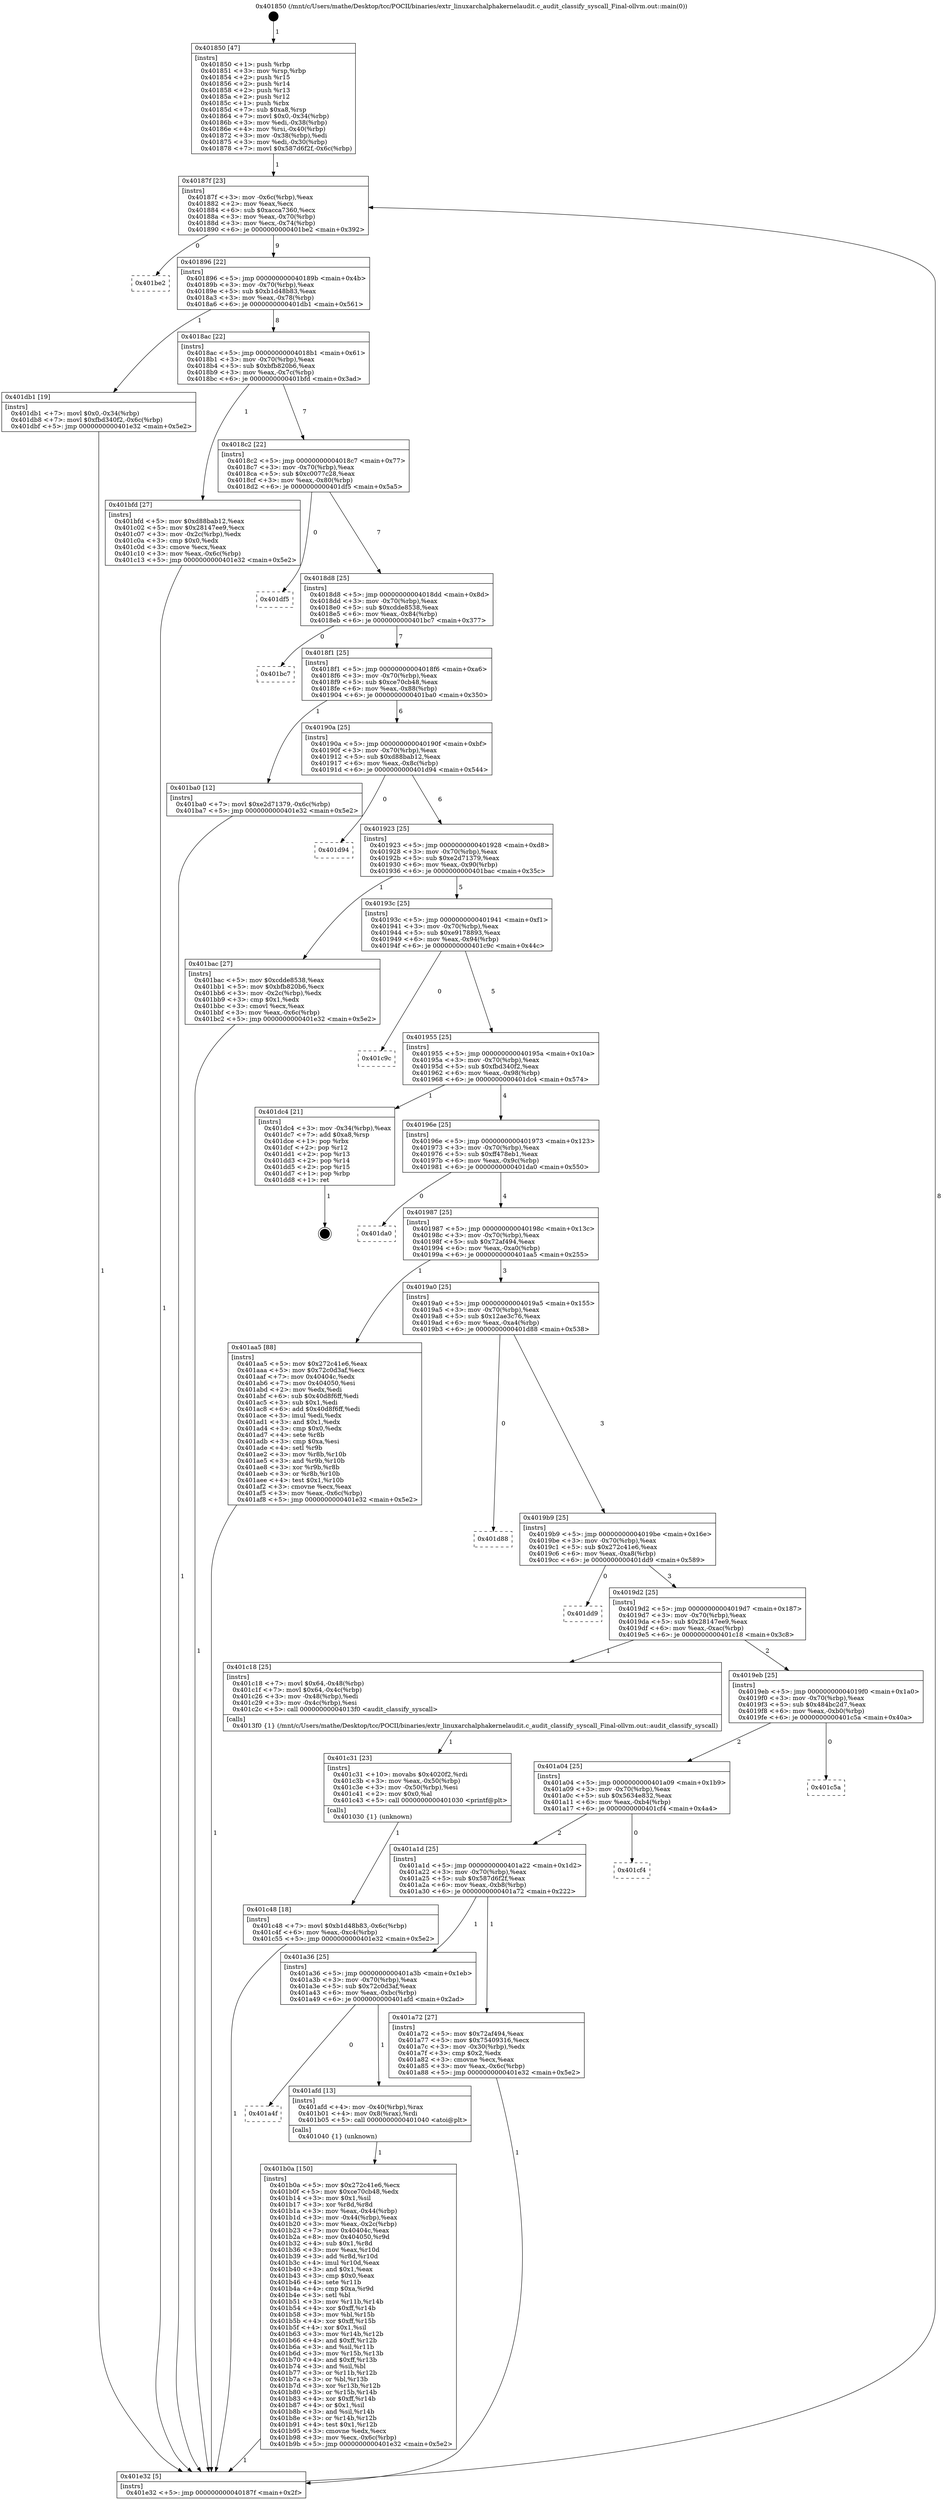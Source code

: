 digraph "0x401850" {
  label = "0x401850 (/mnt/c/Users/mathe/Desktop/tcc/POCII/binaries/extr_linuxarchalphakernelaudit.c_audit_classify_syscall_Final-ollvm.out::main(0))"
  labelloc = "t"
  node[shape=record]

  Entry [label="",width=0.3,height=0.3,shape=circle,fillcolor=black,style=filled]
  "0x40187f" [label="{
     0x40187f [23]\l
     | [instrs]\l
     &nbsp;&nbsp;0x40187f \<+3\>: mov -0x6c(%rbp),%eax\l
     &nbsp;&nbsp;0x401882 \<+2\>: mov %eax,%ecx\l
     &nbsp;&nbsp;0x401884 \<+6\>: sub $0xacca7360,%ecx\l
     &nbsp;&nbsp;0x40188a \<+3\>: mov %eax,-0x70(%rbp)\l
     &nbsp;&nbsp;0x40188d \<+3\>: mov %ecx,-0x74(%rbp)\l
     &nbsp;&nbsp;0x401890 \<+6\>: je 0000000000401be2 \<main+0x392\>\l
  }"]
  "0x401be2" [label="{
     0x401be2\l
  }", style=dashed]
  "0x401896" [label="{
     0x401896 [22]\l
     | [instrs]\l
     &nbsp;&nbsp;0x401896 \<+5\>: jmp 000000000040189b \<main+0x4b\>\l
     &nbsp;&nbsp;0x40189b \<+3\>: mov -0x70(%rbp),%eax\l
     &nbsp;&nbsp;0x40189e \<+5\>: sub $0xb1d48b83,%eax\l
     &nbsp;&nbsp;0x4018a3 \<+3\>: mov %eax,-0x78(%rbp)\l
     &nbsp;&nbsp;0x4018a6 \<+6\>: je 0000000000401db1 \<main+0x561\>\l
  }"]
  Exit [label="",width=0.3,height=0.3,shape=circle,fillcolor=black,style=filled,peripheries=2]
  "0x401db1" [label="{
     0x401db1 [19]\l
     | [instrs]\l
     &nbsp;&nbsp;0x401db1 \<+7\>: movl $0x0,-0x34(%rbp)\l
     &nbsp;&nbsp;0x401db8 \<+7\>: movl $0xfbd340f2,-0x6c(%rbp)\l
     &nbsp;&nbsp;0x401dbf \<+5\>: jmp 0000000000401e32 \<main+0x5e2\>\l
  }"]
  "0x4018ac" [label="{
     0x4018ac [22]\l
     | [instrs]\l
     &nbsp;&nbsp;0x4018ac \<+5\>: jmp 00000000004018b1 \<main+0x61\>\l
     &nbsp;&nbsp;0x4018b1 \<+3\>: mov -0x70(%rbp),%eax\l
     &nbsp;&nbsp;0x4018b4 \<+5\>: sub $0xbfb820b6,%eax\l
     &nbsp;&nbsp;0x4018b9 \<+3\>: mov %eax,-0x7c(%rbp)\l
     &nbsp;&nbsp;0x4018bc \<+6\>: je 0000000000401bfd \<main+0x3ad\>\l
  }"]
  "0x401c48" [label="{
     0x401c48 [18]\l
     | [instrs]\l
     &nbsp;&nbsp;0x401c48 \<+7\>: movl $0xb1d48b83,-0x6c(%rbp)\l
     &nbsp;&nbsp;0x401c4f \<+6\>: mov %eax,-0xc4(%rbp)\l
     &nbsp;&nbsp;0x401c55 \<+5\>: jmp 0000000000401e32 \<main+0x5e2\>\l
  }"]
  "0x401bfd" [label="{
     0x401bfd [27]\l
     | [instrs]\l
     &nbsp;&nbsp;0x401bfd \<+5\>: mov $0xd88bab12,%eax\l
     &nbsp;&nbsp;0x401c02 \<+5\>: mov $0x28147ee9,%ecx\l
     &nbsp;&nbsp;0x401c07 \<+3\>: mov -0x2c(%rbp),%edx\l
     &nbsp;&nbsp;0x401c0a \<+3\>: cmp $0x0,%edx\l
     &nbsp;&nbsp;0x401c0d \<+3\>: cmove %ecx,%eax\l
     &nbsp;&nbsp;0x401c10 \<+3\>: mov %eax,-0x6c(%rbp)\l
     &nbsp;&nbsp;0x401c13 \<+5\>: jmp 0000000000401e32 \<main+0x5e2\>\l
  }"]
  "0x4018c2" [label="{
     0x4018c2 [22]\l
     | [instrs]\l
     &nbsp;&nbsp;0x4018c2 \<+5\>: jmp 00000000004018c7 \<main+0x77\>\l
     &nbsp;&nbsp;0x4018c7 \<+3\>: mov -0x70(%rbp),%eax\l
     &nbsp;&nbsp;0x4018ca \<+5\>: sub $0xc0077c28,%eax\l
     &nbsp;&nbsp;0x4018cf \<+3\>: mov %eax,-0x80(%rbp)\l
     &nbsp;&nbsp;0x4018d2 \<+6\>: je 0000000000401df5 \<main+0x5a5\>\l
  }"]
  "0x401c31" [label="{
     0x401c31 [23]\l
     | [instrs]\l
     &nbsp;&nbsp;0x401c31 \<+10\>: movabs $0x4020f2,%rdi\l
     &nbsp;&nbsp;0x401c3b \<+3\>: mov %eax,-0x50(%rbp)\l
     &nbsp;&nbsp;0x401c3e \<+3\>: mov -0x50(%rbp),%esi\l
     &nbsp;&nbsp;0x401c41 \<+2\>: mov $0x0,%al\l
     &nbsp;&nbsp;0x401c43 \<+5\>: call 0000000000401030 \<printf@plt\>\l
     | [calls]\l
     &nbsp;&nbsp;0x401030 \{1\} (unknown)\l
  }"]
  "0x401df5" [label="{
     0x401df5\l
  }", style=dashed]
  "0x4018d8" [label="{
     0x4018d8 [25]\l
     | [instrs]\l
     &nbsp;&nbsp;0x4018d8 \<+5\>: jmp 00000000004018dd \<main+0x8d\>\l
     &nbsp;&nbsp;0x4018dd \<+3\>: mov -0x70(%rbp),%eax\l
     &nbsp;&nbsp;0x4018e0 \<+5\>: sub $0xcdde8538,%eax\l
     &nbsp;&nbsp;0x4018e5 \<+6\>: mov %eax,-0x84(%rbp)\l
     &nbsp;&nbsp;0x4018eb \<+6\>: je 0000000000401bc7 \<main+0x377\>\l
  }"]
  "0x401b0a" [label="{
     0x401b0a [150]\l
     | [instrs]\l
     &nbsp;&nbsp;0x401b0a \<+5\>: mov $0x272c41e6,%ecx\l
     &nbsp;&nbsp;0x401b0f \<+5\>: mov $0xce70cb48,%edx\l
     &nbsp;&nbsp;0x401b14 \<+3\>: mov $0x1,%sil\l
     &nbsp;&nbsp;0x401b17 \<+3\>: xor %r8d,%r8d\l
     &nbsp;&nbsp;0x401b1a \<+3\>: mov %eax,-0x44(%rbp)\l
     &nbsp;&nbsp;0x401b1d \<+3\>: mov -0x44(%rbp),%eax\l
     &nbsp;&nbsp;0x401b20 \<+3\>: mov %eax,-0x2c(%rbp)\l
     &nbsp;&nbsp;0x401b23 \<+7\>: mov 0x40404c,%eax\l
     &nbsp;&nbsp;0x401b2a \<+8\>: mov 0x404050,%r9d\l
     &nbsp;&nbsp;0x401b32 \<+4\>: sub $0x1,%r8d\l
     &nbsp;&nbsp;0x401b36 \<+3\>: mov %eax,%r10d\l
     &nbsp;&nbsp;0x401b39 \<+3\>: add %r8d,%r10d\l
     &nbsp;&nbsp;0x401b3c \<+4\>: imul %r10d,%eax\l
     &nbsp;&nbsp;0x401b40 \<+3\>: and $0x1,%eax\l
     &nbsp;&nbsp;0x401b43 \<+3\>: cmp $0x0,%eax\l
     &nbsp;&nbsp;0x401b46 \<+4\>: sete %r11b\l
     &nbsp;&nbsp;0x401b4a \<+4\>: cmp $0xa,%r9d\l
     &nbsp;&nbsp;0x401b4e \<+3\>: setl %bl\l
     &nbsp;&nbsp;0x401b51 \<+3\>: mov %r11b,%r14b\l
     &nbsp;&nbsp;0x401b54 \<+4\>: xor $0xff,%r14b\l
     &nbsp;&nbsp;0x401b58 \<+3\>: mov %bl,%r15b\l
     &nbsp;&nbsp;0x401b5b \<+4\>: xor $0xff,%r15b\l
     &nbsp;&nbsp;0x401b5f \<+4\>: xor $0x1,%sil\l
     &nbsp;&nbsp;0x401b63 \<+3\>: mov %r14b,%r12b\l
     &nbsp;&nbsp;0x401b66 \<+4\>: and $0xff,%r12b\l
     &nbsp;&nbsp;0x401b6a \<+3\>: and %sil,%r11b\l
     &nbsp;&nbsp;0x401b6d \<+3\>: mov %r15b,%r13b\l
     &nbsp;&nbsp;0x401b70 \<+4\>: and $0xff,%r13b\l
     &nbsp;&nbsp;0x401b74 \<+3\>: and %sil,%bl\l
     &nbsp;&nbsp;0x401b77 \<+3\>: or %r11b,%r12b\l
     &nbsp;&nbsp;0x401b7a \<+3\>: or %bl,%r13b\l
     &nbsp;&nbsp;0x401b7d \<+3\>: xor %r13b,%r12b\l
     &nbsp;&nbsp;0x401b80 \<+3\>: or %r15b,%r14b\l
     &nbsp;&nbsp;0x401b83 \<+4\>: xor $0xff,%r14b\l
     &nbsp;&nbsp;0x401b87 \<+4\>: or $0x1,%sil\l
     &nbsp;&nbsp;0x401b8b \<+3\>: and %sil,%r14b\l
     &nbsp;&nbsp;0x401b8e \<+3\>: or %r14b,%r12b\l
     &nbsp;&nbsp;0x401b91 \<+4\>: test $0x1,%r12b\l
     &nbsp;&nbsp;0x401b95 \<+3\>: cmovne %edx,%ecx\l
     &nbsp;&nbsp;0x401b98 \<+3\>: mov %ecx,-0x6c(%rbp)\l
     &nbsp;&nbsp;0x401b9b \<+5\>: jmp 0000000000401e32 \<main+0x5e2\>\l
  }"]
  "0x401bc7" [label="{
     0x401bc7\l
  }", style=dashed]
  "0x4018f1" [label="{
     0x4018f1 [25]\l
     | [instrs]\l
     &nbsp;&nbsp;0x4018f1 \<+5\>: jmp 00000000004018f6 \<main+0xa6\>\l
     &nbsp;&nbsp;0x4018f6 \<+3\>: mov -0x70(%rbp),%eax\l
     &nbsp;&nbsp;0x4018f9 \<+5\>: sub $0xce70cb48,%eax\l
     &nbsp;&nbsp;0x4018fe \<+6\>: mov %eax,-0x88(%rbp)\l
     &nbsp;&nbsp;0x401904 \<+6\>: je 0000000000401ba0 \<main+0x350\>\l
  }"]
  "0x401a4f" [label="{
     0x401a4f\l
  }", style=dashed]
  "0x401ba0" [label="{
     0x401ba0 [12]\l
     | [instrs]\l
     &nbsp;&nbsp;0x401ba0 \<+7\>: movl $0xe2d71379,-0x6c(%rbp)\l
     &nbsp;&nbsp;0x401ba7 \<+5\>: jmp 0000000000401e32 \<main+0x5e2\>\l
  }"]
  "0x40190a" [label="{
     0x40190a [25]\l
     | [instrs]\l
     &nbsp;&nbsp;0x40190a \<+5\>: jmp 000000000040190f \<main+0xbf\>\l
     &nbsp;&nbsp;0x40190f \<+3\>: mov -0x70(%rbp),%eax\l
     &nbsp;&nbsp;0x401912 \<+5\>: sub $0xd88bab12,%eax\l
     &nbsp;&nbsp;0x401917 \<+6\>: mov %eax,-0x8c(%rbp)\l
     &nbsp;&nbsp;0x40191d \<+6\>: je 0000000000401d94 \<main+0x544\>\l
  }"]
  "0x401afd" [label="{
     0x401afd [13]\l
     | [instrs]\l
     &nbsp;&nbsp;0x401afd \<+4\>: mov -0x40(%rbp),%rax\l
     &nbsp;&nbsp;0x401b01 \<+4\>: mov 0x8(%rax),%rdi\l
     &nbsp;&nbsp;0x401b05 \<+5\>: call 0000000000401040 \<atoi@plt\>\l
     | [calls]\l
     &nbsp;&nbsp;0x401040 \{1\} (unknown)\l
  }"]
  "0x401d94" [label="{
     0x401d94\l
  }", style=dashed]
  "0x401923" [label="{
     0x401923 [25]\l
     | [instrs]\l
     &nbsp;&nbsp;0x401923 \<+5\>: jmp 0000000000401928 \<main+0xd8\>\l
     &nbsp;&nbsp;0x401928 \<+3\>: mov -0x70(%rbp),%eax\l
     &nbsp;&nbsp;0x40192b \<+5\>: sub $0xe2d71379,%eax\l
     &nbsp;&nbsp;0x401930 \<+6\>: mov %eax,-0x90(%rbp)\l
     &nbsp;&nbsp;0x401936 \<+6\>: je 0000000000401bac \<main+0x35c\>\l
  }"]
  "0x401850" [label="{
     0x401850 [47]\l
     | [instrs]\l
     &nbsp;&nbsp;0x401850 \<+1\>: push %rbp\l
     &nbsp;&nbsp;0x401851 \<+3\>: mov %rsp,%rbp\l
     &nbsp;&nbsp;0x401854 \<+2\>: push %r15\l
     &nbsp;&nbsp;0x401856 \<+2\>: push %r14\l
     &nbsp;&nbsp;0x401858 \<+2\>: push %r13\l
     &nbsp;&nbsp;0x40185a \<+2\>: push %r12\l
     &nbsp;&nbsp;0x40185c \<+1\>: push %rbx\l
     &nbsp;&nbsp;0x40185d \<+7\>: sub $0xa8,%rsp\l
     &nbsp;&nbsp;0x401864 \<+7\>: movl $0x0,-0x34(%rbp)\l
     &nbsp;&nbsp;0x40186b \<+3\>: mov %edi,-0x38(%rbp)\l
     &nbsp;&nbsp;0x40186e \<+4\>: mov %rsi,-0x40(%rbp)\l
     &nbsp;&nbsp;0x401872 \<+3\>: mov -0x38(%rbp),%edi\l
     &nbsp;&nbsp;0x401875 \<+3\>: mov %edi,-0x30(%rbp)\l
     &nbsp;&nbsp;0x401878 \<+7\>: movl $0x587d6f2f,-0x6c(%rbp)\l
  }"]
  "0x401bac" [label="{
     0x401bac [27]\l
     | [instrs]\l
     &nbsp;&nbsp;0x401bac \<+5\>: mov $0xcdde8538,%eax\l
     &nbsp;&nbsp;0x401bb1 \<+5\>: mov $0xbfb820b6,%ecx\l
     &nbsp;&nbsp;0x401bb6 \<+3\>: mov -0x2c(%rbp),%edx\l
     &nbsp;&nbsp;0x401bb9 \<+3\>: cmp $0x1,%edx\l
     &nbsp;&nbsp;0x401bbc \<+3\>: cmovl %ecx,%eax\l
     &nbsp;&nbsp;0x401bbf \<+3\>: mov %eax,-0x6c(%rbp)\l
     &nbsp;&nbsp;0x401bc2 \<+5\>: jmp 0000000000401e32 \<main+0x5e2\>\l
  }"]
  "0x40193c" [label="{
     0x40193c [25]\l
     | [instrs]\l
     &nbsp;&nbsp;0x40193c \<+5\>: jmp 0000000000401941 \<main+0xf1\>\l
     &nbsp;&nbsp;0x401941 \<+3\>: mov -0x70(%rbp),%eax\l
     &nbsp;&nbsp;0x401944 \<+5\>: sub $0xe9178893,%eax\l
     &nbsp;&nbsp;0x401949 \<+6\>: mov %eax,-0x94(%rbp)\l
     &nbsp;&nbsp;0x40194f \<+6\>: je 0000000000401c9c \<main+0x44c\>\l
  }"]
  "0x401e32" [label="{
     0x401e32 [5]\l
     | [instrs]\l
     &nbsp;&nbsp;0x401e32 \<+5\>: jmp 000000000040187f \<main+0x2f\>\l
  }"]
  "0x401c9c" [label="{
     0x401c9c\l
  }", style=dashed]
  "0x401955" [label="{
     0x401955 [25]\l
     | [instrs]\l
     &nbsp;&nbsp;0x401955 \<+5\>: jmp 000000000040195a \<main+0x10a\>\l
     &nbsp;&nbsp;0x40195a \<+3\>: mov -0x70(%rbp),%eax\l
     &nbsp;&nbsp;0x40195d \<+5\>: sub $0xfbd340f2,%eax\l
     &nbsp;&nbsp;0x401962 \<+6\>: mov %eax,-0x98(%rbp)\l
     &nbsp;&nbsp;0x401968 \<+6\>: je 0000000000401dc4 \<main+0x574\>\l
  }"]
  "0x401a36" [label="{
     0x401a36 [25]\l
     | [instrs]\l
     &nbsp;&nbsp;0x401a36 \<+5\>: jmp 0000000000401a3b \<main+0x1eb\>\l
     &nbsp;&nbsp;0x401a3b \<+3\>: mov -0x70(%rbp),%eax\l
     &nbsp;&nbsp;0x401a3e \<+5\>: sub $0x72c0d3af,%eax\l
     &nbsp;&nbsp;0x401a43 \<+6\>: mov %eax,-0xbc(%rbp)\l
     &nbsp;&nbsp;0x401a49 \<+6\>: je 0000000000401afd \<main+0x2ad\>\l
  }"]
  "0x401dc4" [label="{
     0x401dc4 [21]\l
     | [instrs]\l
     &nbsp;&nbsp;0x401dc4 \<+3\>: mov -0x34(%rbp),%eax\l
     &nbsp;&nbsp;0x401dc7 \<+7\>: add $0xa8,%rsp\l
     &nbsp;&nbsp;0x401dce \<+1\>: pop %rbx\l
     &nbsp;&nbsp;0x401dcf \<+2\>: pop %r12\l
     &nbsp;&nbsp;0x401dd1 \<+2\>: pop %r13\l
     &nbsp;&nbsp;0x401dd3 \<+2\>: pop %r14\l
     &nbsp;&nbsp;0x401dd5 \<+2\>: pop %r15\l
     &nbsp;&nbsp;0x401dd7 \<+1\>: pop %rbp\l
     &nbsp;&nbsp;0x401dd8 \<+1\>: ret\l
  }"]
  "0x40196e" [label="{
     0x40196e [25]\l
     | [instrs]\l
     &nbsp;&nbsp;0x40196e \<+5\>: jmp 0000000000401973 \<main+0x123\>\l
     &nbsp;&nbsp;0x401973 \<+3\>: mov -0x70(%rbp),%eax\l
     &nbsp;&nbsp;0x401976 \<+5\>: sub $0xff478eb1,%eax\l
     &nbsp;&nbsp;0x40197b \<+6\>: mov %eax,-0x9c(%rbp)\l
     &nbsp;&nbsp;0x401981 \<+6\>: je 0000000000401da0 \<main+0x550\>\l
  }"]
  "0x401a72" [label="{
     0x401a72 [27]\l
     | [instrs]\l
     &nbsp;&nbsp;0x401a72 \<+5\>: mov $0x72af494,%eax\l
     &nbsp;&nbsp;0x401a77 \<+5\>: mov $0x75409316,%ecx\l
     &nbsp;&nbsp;0x401a7c \<+3\>: mov -0x30(%rbp),%edx\l
     &nbsp;&nbsp;0x401a7f \<+3\>: cmp $0x2,%edx\l
     &nbsp;&nbsp;0x401a82 \<+3\>: cmovne %ecx,%eax\l
     &nbsp;&nbsp;0x401a85 \<+3\>: mov %eax,-0x6c(%rbp)\l
     &nbsp;&nbsp;0x401a88 \<+5\>: jmp 0000000000401e32 \<main+0x5e2\>\l
  }"]
  "0x401da0" [label="{
     0x401da0\l
  }", style=dashed]
  "0x401987" [label="{
     0x401987 [25]\l
     | [instrs]\l
     &nbsp;&nbsp;0x401987 \<+5\>: jmp 000000000040198c \<main+0x13c\>\l
     &nbsp;&nbsp;0x40198c \<+3\>: mov -0x70(%rbp),%eax\l
     &nbsp;&nbsp;0x40198f \<+5\>: sub $0x72af494,%eax\l
     &nbsp;&nbsp;0x401994 \<+6\>: mov %eax,-0xa0(%rbp)\l
     &nbsp;&nbsp;0x40199a \<+6\>: je 0000000000401aa5 \<main+0x255\>\l
  }"]
  "0x401a1d" [label="{
     0x401a1d [25]\l
     | [instrs]\l
     &nbsp;&nbsp;0x401a1d \<+5\>: jmp 0000000000401a22 \<main+0x1d2\>\l
     &nbsp;&nbsp;0x401a22 \<+3\>: mov -0x70(%rbp),%eax\l
     &nbsp;&nbsp;0x401a25 \<+5\>: sub $0x587d6f2f,%eax\l
     &nbsp;&nbsp;0x401a2a \<+6\>: mov %eax,-0xb8(%rbp)\l
     &nbsp;&nbsp;0x401a30 \<+6\>: je 0000000000401a72 \<main+0x222\>\l
  }"]
  "0x401aa5" [label="{
     0x401aa5 [88]\l
     | [instrs]\l
     &nbsp;&nbsp;0x401aa5 \<+5\>: mov $0x272c41e6,%eax\l
     &nbsp;&nbsp;0x401aaa \<+5\>: mov $0x72c0d3af,%ecx\l
     &nbsp;&nbsp;0x401aaf \<+7\>: mov 0x40404c,%edx\l
     &nbsp;&nbsp;0x401ab6 \<+7\>: mov 0x404050,%esi\l
     &nbsp;&nbsp;0x401abd \<+2\>: mov %edx,%edi\l
     &nbsp;&nbsp;0x401abf \<+6\>: sub $0x40d8f6ff,%edi\l
     &nbsp;&nbsp;0x401ac5 \<+3\>: sub $0x1,%edi\l
     &nbsp;&nbsp;0x401ac8 \<+6\>: add $0x40d8f6ff,%edi\l
     &nbsp;&nbsp;0x401ace \<+3\>: imul %edi,%edx\l
     &nbsp;&nbsp;0x401ad1 \<+3\>: and $0x1,%edx\l
     &nbsp;&nbsp;0x401ad4 \<+3\>: cmp $0x0,%edx\l
     &nbsp;&nbsp;0x401ad7 \<+4\>: sete %r8b\l
     &nbsp;&nbsp;0x401adb \<+3\>: cmp $0xa,%esi\l
     &nbsp;&nbsp;0x401ade \<+4\>: setl %r9b\l
     &nbsp;&nbsp;0x401ae2 \<+3\>: mov %r8b,%r10b\l
     &nbsp;&nbsp;0x401ae5 \<+3\>: and %r9b,%r10b\l
     &nbsp;&nbsp;0x401ae8 \<+3\>: xor %r9b,%r8b\l
     &nbsp;&nbsp;0x401aeb \<+3\>: or %r8b,%r10b\l
     &nbsp;&nbsp;0x401aee \<+4\>: test $0x1,%r10b\l
     &nbsp;&nbsp;0x401af2 \<+3\>: cmovne %ecx,%eax\l
     &nbsp;&nbsp;0x401af5 \<+3\>: mov %eax,-0x6c(%rbp)\l
     &nbsp;&nbsp;0x401af8 \<+5\>: jmp 0000000000401e32 \<main+0x5e2\>\l
  }"]
  "0x4019a0" [label="{
     0x4019a0 [25]\l
     | [instrs]\l
     &nbsp;&nbsp;0x4019a0 \<+5\>: jmp 00000000004019a5 \<main+0x155\>\l
     &nbsp;&nbsp;0x4019a5 \<+3\>: mov -0x70(%rbp),%eax\l
     &nbsp;&nbsp;0x4019a8 \<+5\>: sub $0x12ae3c76,%eax\l
     &nbsp;&nbsp;0x4019ad \<+6\>: mov %eax,-0xa4(%rbp)\l
     &nbsp;&nbsp;0x4019b3 \<+6\>: je 0000000000401d88 \<main+0x538\>\l
  }"]
  "0x401cf4" [label="{
     0x401cf4\l
  }", style=dashed]
  "0x401d88" [label="{
     0x401d88\l
  }", style=dashed]
  "0x4019b9" [label="{
     0x4019b9 [25]\l
     | [instrs]\l
     &nbsp;&nbsp;0x4019b9 \<+5\>: jmp 00000000004019be \<main+0x16e\>\l
     &nbsp;&nbsp;0x4019be \<+3\>: mov -0x70(%rbp),%eax\l
     &nbsp;&nbsp;0x4019c1 \<+5\>: sub $0x272c41e6,%eax\l
     &nbsp;&nbsp;0x4019c6 \<+6\>: mov %eax,-0xa8(%rbp)\l
     &nbsp;&nbsp;0x4019cc \<+6\>: je 0000000000401dd9 \<main+0x589\>\l
  }"]
  "0x401a04" [label="{
     0x401a04 [25]\l
     | [instrs]\l
     &nbsp;&nbsp;0x401a04 \<+5\>: jmp 0000000000401a09 \<main+0x1b9\>\l
     &nbsp;&nbsp;0x401a09 \<+3\>: mov -0x70(%rbp),%eax\l
     &nbsp;&nbsp;0x401a0c \<+5\>: sub $0x5634e832,%eax\l
     &nbsp;&nbsp;0x401a11 \<+6\>: mov %eax,-0xb4(%rbp)\l
     &nbsp;&nbsp;0x401a17 \<+6\>: je 0000000000401cf4 \<main+0x4a4\>\l
  }"]
  "0x401dd9" [label="{
     0x401dd9\l
  }", style=dashed]
  "0x4019d2" [label="{
     0x4019d2 [25]\l
     | [instrs]\l
     &nbsp;&nbsp;0x4019d2 \<+5\>: jmp 00000000004019d7 \<main+0x187\>\l
     &nbsp;&nbsp;0x4019d7 \<+3\>: mov -0x70(%rbp),%eax\l
     &nbsp;&nbsp;0x4019da \<+5\>: sub $0x28147ee9,%eax\l
     &nbsp;&nbsp;0x4019df \<+6\>: mov %eax,-0xac(%rbp)\l
     &nbsp;&nbsp;0x4019e5 \<+6\>: je 0000000000401c18 \<main+0x3c8\>\l
  }"]
  "0x401c5a" [label="{
     0x401c5a\l
  }", style=dashed]
  "0x401c18" [label="{
     0x401c18 [25]\l
     | [instrs]\l
     &nbsp;&nbsp;0x401c18 \<+7\>: movl $0x64,-0x48(%rbp)\l
     &nbsp;&nbsp;0x401c1f \<+7\>: movl $0x64,-0x4c(%rbp)\l
     &nbsp;&nbsp;0x401c26 \<+3\>: mov -0x48(%rbp),%edi\l
     &nbsp;&nbsp;0x401c29 \<+3\>: mov -0x4c(%rbp),%esi\l
     &nbsp;&nbsp;0x401c2c \<+5\>: call 00000000004013f0 \<audit_classify_syscall\>\l
     | [calls]\l
     &nbsp;&nbsp;0x4013f0 \{1\} (/mnt/c/Users/mathe/Desktop/tcc/POCII/binaries/extr_linuxarchalphakernelaudit.c_audit_classify_syscall_Final-ollvm.out::audit_classify_syscall)\l
  }"]
  "0x4019eb" [label="{
     0x4019eb [25]\l
     | [instrs]\l
     &nbsp;&nbsp;0x4019eb \<+5\>: jmp 00000000004019f0 \<main+0x1a0\>\l
     &nbsp;&nbsp;0x4019f0 \<+3\>: mov -0x70(%rbp),%eax\l
     &nbsp;&nbsp;0x4019f3 \<+5\>: sub $0x484bc2d7,%eax\l
     &nbsp;&nbsp;0x4019f8 \<+6\>: mov %eax,-0xb0(%rbp)\l
     &nbsp;&nbsp;0x4019fe \<+6\>: je 0000000000401c5a \<main+0x40a\>\l
  }"]
  Entry -> "0x401850" [label=" 1"]
  "0x40187f" -> "0x401be2" [label=" 0"]
  "0x40187f" -> "0x401896" [label=" 9"]
  "0x401dc4" -> Exit [label=" 1"]
  "0x401896" -> "0x401db1" [label=" 1"]
  "0x401896" -> "0x4018ac" [label=" 8"]
  "0x401db1" -> "0x401e32" [label=" 1"]
  "0x4018ac" -> "0x401bfd" [label=" 1"]
  "0x4018ac" -> "0x4018c2" [label=" 7"]
  "0x401c48" -> "0x401e32" [label=" 1"]
  "0x4018c2" -> "0x401df5" [label=" 0"]
  "0x4018c2" -> "0x4018d8" [label=" 7"]
  "0x401c31" -> "0x401c48" [label=" 1"]
  "0x4018d8" -> "0x401bc7" [label=" 0"]
  "0x4018d8" -> "0x4018f1" [label=" 7"]
  "0x401c18" -> "0x401c31" [label=" 1"]
  "0x4018f1" -> "0x401ba0" [label=" 1"]
  "0x4018f1" -> "0x40190a" [label=" 6"]
  "0x401bfd" -> "0x401e32" [label=" 1"]
  "0x40190a" -> "0x401d94" [label=" 0"]
  "0x40190a" -> "0x401923" [label=" 6"]
  "0x401bac" -> "0x401e32" [label=" 1"]
  "0x401923" -> "0x401bac" [label=" 1"]
  "0x401923" -> "0x40193c" [label=" 5"]
  "0x401b0a" -> "0x401e32" [label=" 1"]
  "0x40193c" -> "0x401c9c" [label=" 0"]
  "0x40193c" -> "0x401955" [label=" 5"]
  "0x401afd" -> "0x401b0a" [label=" 1"]
  "0x401955" -> "0x401dc4" [label=" 1"]
  "0x401955" -> "0x40196e" [label=" 4"]
  "0x401a36" -> "0x401a4f" [label=" 0"]
  "0x40196e" -> "0x401da0" [label=" 0"]
  "0x40196e" -> "0x401987" [label=" 4"]
  "0x401a36" -> "0x401afd" [label=" 1"]
  "0x401987" -> "0x401aa5" [label=" 1"]
  "0x401987" -> "0x4019a0" [label=" 3"]
  "0x401aa5" -> "0x401e32" [label=" 1"]
  "0x4019a0" -> "0x401d88" [label=" 0"]
  "0x4019a0" -> "0x4019b9" [label=" 3"]
  "0x401e32" -> "0x40187f" [label=" 8"]
  "0x4019b9" -> "0x401dd9" [label=" 0"]
  "0x4019b9" -> "0x4019d2" [label=" 3"]
  "0x401a72" -> "0x401e32" [label=" 1"]
  "0x4019d2" -> "0x401c18" [label=" 1"]
  "0x4019d2" -> "0x4019eb" [label=" 2"]
  "0x401a1d" -> "0x401a36" [label=" 1"]
  "0x4019eb" -> "0x401c5a" [label=" 0"]
  "0x4019eb" -> "0x401a04" [label=" 2"]
  "0x401850" -> "0x40187f" [label=" 1"]
  "0x401a04" -> "0x401cf4" [label=" 0"]
  "0x401a04" -> "0x401a1d" [label=" 2"]
  "0x401ba0" -> "0x401e32" [label=" 1"]
  "0x401a1d" -> "0x401a72" [label=" 1"]
}
